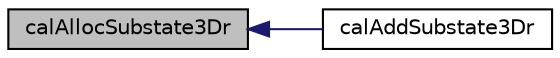 digraph "calAllocSubstate3Dr"
{
  edge [fontname="Helvetica",fontsize="10",labelfontname="Helvetica",labelfontsize="10"];
  node [fontname="Helvetica",fontsize="10",shape=record];
  rankdir="LR";
  Node1 [label="calAllocSubstate3Dr",height=0.2,width=0.4,color="black", fillcolor="grey75", style="filled" fontcolor="black"];
  Node1 -> Node2 [dir="back",color="midnightblue",fontsize="10",style="solid",fontname="Helvetica"];
  Node2 [label="calAddSubstate3Dr",height=0.2,width=0.4,color="black", fillcolor="white", style="filled",URL="$cal3_d_8h.html#ace220a2005f9801234ee2d873a5130fb",tooltip="Creates and adds a new real (floating point) substate to CALModel3D::pQr_array and return a pointer t..."];
}
